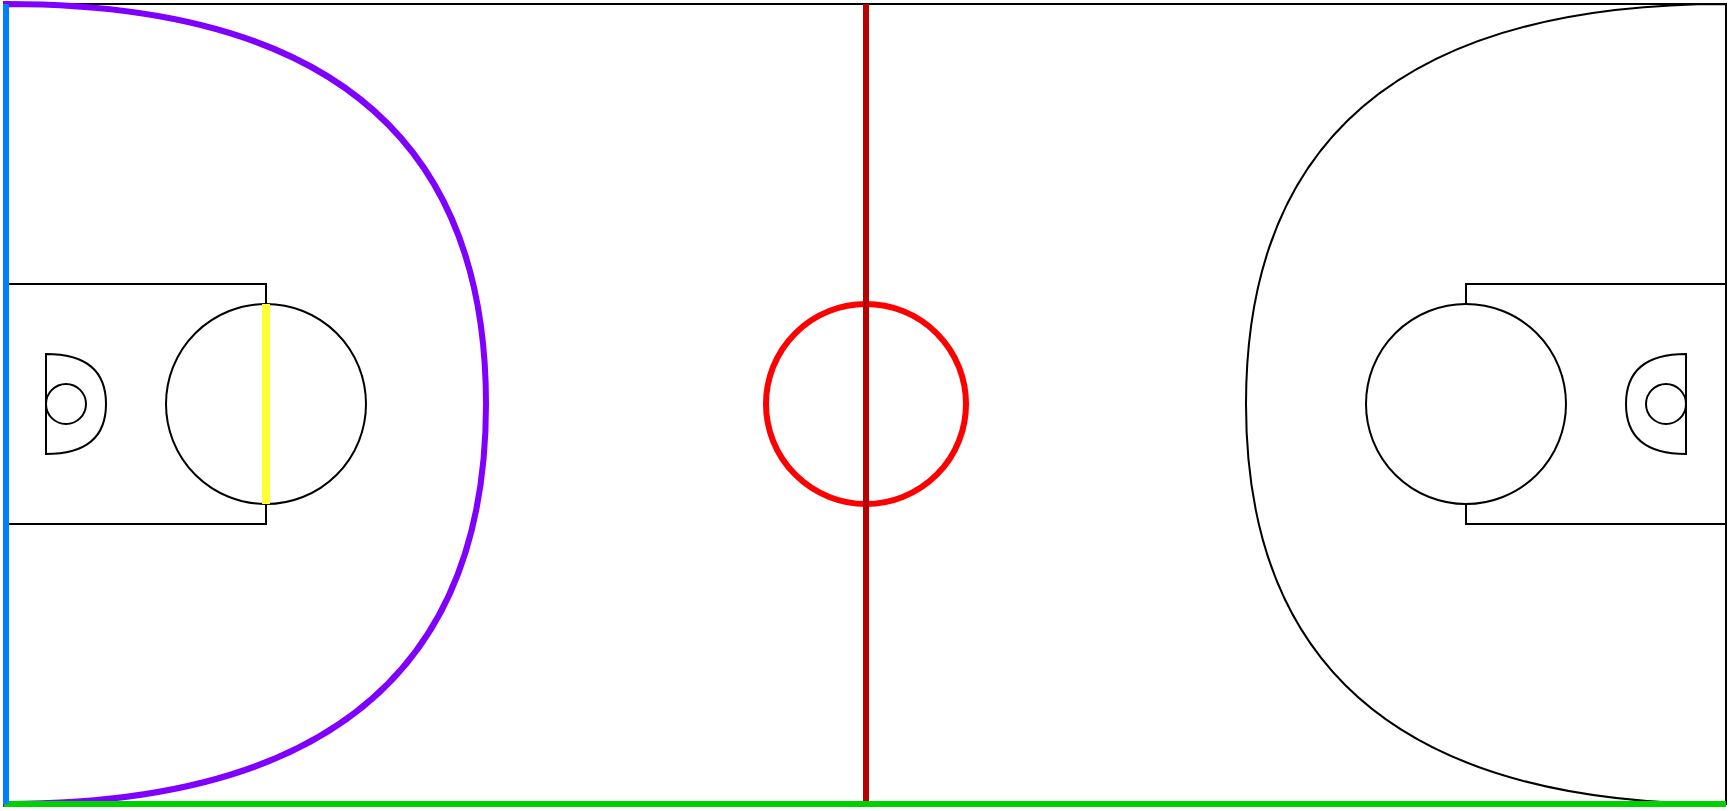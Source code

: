 <mxfile version="20.8.3" type="device"><diagram id="dWZTVPgT--9V0wJNZkgm" name="Seite-1"><mxGraphModel dx="901" dy="720" grid="1" gridSize="10" guides="1" tooltips="1" connect="1" arrows="1" fold="1" page="1" pageScale="1" pageWidth="827" pageHeight="1169" math="0" shadow="0"><root><mxCell id="0"/><mxCell id="1" parent="0"/><mxCell id="TQAvHu0HVPNuxeRtRV3p-11" value="" style="rounded=0;whiteSpace=wrap;html=1;" vertex="1" parent="1"><mxGeometry x="40" y="160" width="860" height="400" as="geometry"/></mxCell><mxCell id="TQAvHu0HVPNuxeRtRV3p-13" value="" style="shape=or;whiteSpace=wrap;html=1;strokeColor=#7F00FF;strokeWidth=3;" vertex="1" parent="1"><mxGeometry x="40" y="160" width="240" height="400" as="geometry"/></mxCell><mxCell id="TQAvHu0HVPNuxeRtRV3p-14" value="" style="shape=or;whiteSpace=wrap;html=1;rotation=-180;" vertex="1" parent="1"><mxGeometry x="660" y="160" width="240" height="400" as="geometry"/></mxCell><mxCell id="TQAvHu0HVPNuxeRtRV3p-15" value="" style="ellipse;whiteSpace=wrap;html=1;aspect=fixed;strokeColor=#FF0000;strokeWidth=3;" vertex="1" parent="1"><mxGeometry x="420" y="310" width="100" height="100" as="geometry"/></mxCell><mxCell id="TQAvHu0HVPNuxeRtRV3p-18" value="" style="rounded=0;whiteSpace=wrap;html=1;" vertex="1" parent="1"><mxGeometry x="40" y="300" width="130" height="120" as="geometry"/></mxCell><mxCell id="TQAvHu0HVPNuxeRtRV3p-19" value="" style="rounded=0;whiteSpace=wrap;html=1;" vertex="1" parent="1"><mxGeometry x="770" y="300" width="130" height="120" as="geometry"/></mxCell><mxCell id="TQAvHu0HVPNuxeRtRV3p-17" value="" style="ellipse;whiteSpace=wrap;html=1;aspect=fixed;" vertex="1" parent="1"><mxGeometry x="120" y="310" width="100" height="100" as="geometry"/></mxCell><mxCell id="TQAvHu0HVPNuxeRtRV3p-16" value="" style="ellipse;whiteSpace=wrap;html=1;aspect=fixed;" vertex="1" parent="1"><mxGeometry x="720" y="310" width="100" height="100" as="geometry"/></mxCell><mxCell id="TQAvHu0HVPNuxeRtRV3p-21" value="" style="endArrow=none;html=1;rounded=0;entryX=0.5;entryY=0;entryDx=0;entryDy=0;exitX=0.5;exitY=1;exitDx=0;exitDy=0;fillColor=#f8cecc;strokeColor=#B80000;strokeWidth=3;" edge="1" parent="1" source="TQAvHu0HVPNuxeRtRV3p-11" target="TQAvHu0HVPNuxeRtRV3p-11"><mxGeometry width="50" height="50" relative="1" as="geometry"><mxPoint x="460" y="420" as="sourcePoint"/><mxPoint x="510" y="370" as="targetPoint"/></mxGeometry></mxCell><mxCell id="TQAvHu0HVPNuxeRtRV3p-22" value="" style="shape=or;whiteSpace=wrap;html=1;" vertex="1" parent="1"><mxGeometry x="60" y="335" width="30" height="50" as="geometry"/></mxCell><mxCell id="TQAvHu0HVPNuxeRtRV3p-23" value="" style="shape=or;whiteSpace=wrap;html=1;rotation=-180;" vertex="1" parent="1"><mxGeometry x="850" y="335" width="30" height="50" as="geometry"/></mxCell><mxCell id="TQAvHu0HVPNuxeRtRV3p-24" value="" style="ellipse;whiteSpace=wrap;html=1;aspect=fixed;" vertex="1" parent="1"><mxGeometry x="60" y="350" width="20" height="20" as="geometry"/></mxCell><mxCell id="TQAvHu0HVPNuxeRtRV3p-26" value="" style="ellipse;whiteSpace=wrap;html=1;aspect=fixed;" vertex="1" parent="1"><mxGeometry x="860" y="350" width="20" height="20" as="geometry"/></mxCell><mxCell id="TQAvHu0HVPNuxeRtRV3p-27" value="" style="endArrow=none;html=1;rounded=0;strokeColor=#00D100;strokeWidth=3;exitX=-0.004;exitY=1;exitDx=0;exitDy=0;exitPerimeter=0;entryX=0;entryY=0;entryDx=0;entryDy=0;entryPerimeter=0;" edge="1" parent="1" source="TQAvHu0HVPNuxeRtRV3p-13" target="TQAvHu0HVPNuxeRtRV3p-14"><mxGeometry width="50" height="50" relative="1" as="geometry"><mxPoint x="430" y="480" as="sourcePoint"/><mxPoint x="480" y="430" as="targetPoint"/></mxGeometry></mxCell><mxCell id="TQAvHu0HVPNuxeRtRV3p-28" value="" style="endArrow=none;html=1;rounded=0;strokeColor=#007FFF;strokeWidth=3;" edge="1" parent="1" target="TQAvHu0HVPNuxeRtRV3p-13"><mxGeometry width="50" height="50" relative="1" as="geometry"><mxPoint x="40" y="560" as="sourcePoint"/><mxPoint x="480" y="430" as="targetPoint"/><Array as="points"><mxPoint x="40" y="360"/><mxPoint x="40" y="160"/></Array></mxGeometry></mxCell><mxCell id="TQAvHu0HVPNuxeRtRV3p-29" value="" style="endArrow=none;html=1;rounded=0;strokeColor=#FFFF33;strokeWidth=4;entryX=0.5;entryY=0;entryDx=0;entryDy=0;exitX=0.5;exitY=1;exitDx=0;exitDy=0;" edge="1" parent="1" source="TQAvHu0HVPNuxeRtRV3p-17" target="TQAvHu0HVPNuxeRtRV3p-17"><mxGeometry width="50" height="50" relative="1" as="geometry"><mxPoint x="430" y="480" as="sourcePoint"/><mxPoint x="480" y="430" as="targetPoint"/><Array as="points"/></mxGeometry></mxCell></root></mxGraphModel></diagram></mxfile>